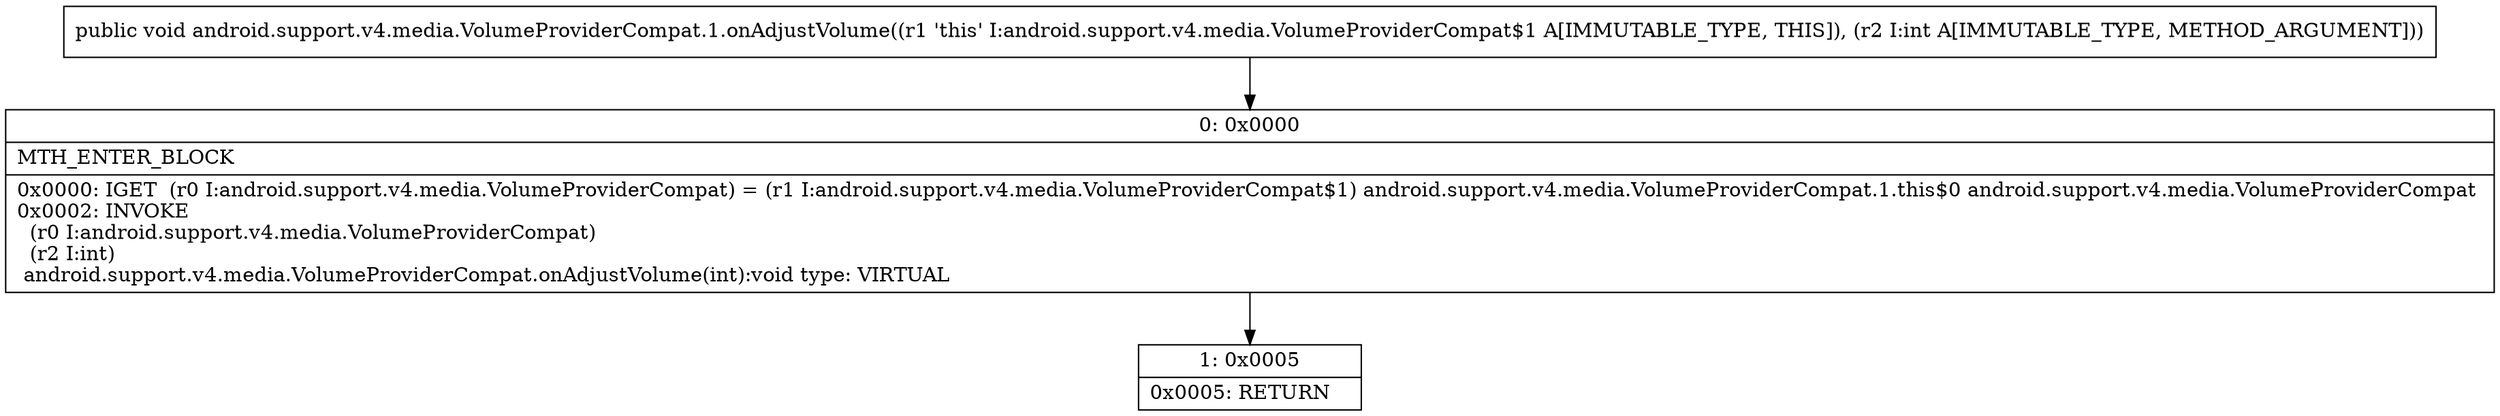 digraph "CFG forandroid.support.v4.media.VolumeProviderCompat.1.onAdjustVolume(I)V" {
Node_0 [shape=record,label="{0\:\ 0x0000|MTH_ENTER_BLOCK\l|0x0000: IGET  (r0 I:android.support.v4.media.VolumeProviderCompat) = (r1 I:android.support.v4.media.VolumeProviderCompat$1) android.support.v4.media.VolumeProviderCompat.1.this$0 android.support.v4.media.VolumeProviderCompat \l0x0002: INVOKE  \l  (r0 I:android.support.v4.media.VolumeProviderCompat)\l  (r2 I:int)\l android.support.v4.media.VolumeProviderCompat.onAdjustVolume(int):void type: VIRTUAL \l}"];
Node_1 [shape=record,label="{1\:\ 0x0005|0x0005: RETURN   \l}"];
MethodNode[shape=record,label="{public void android.support.v4.media.VolumeProviderCompat.1.onAdjustVolume((r1 'this' I:android.support.v4.media.VolumeProviderCompat$1 A[IMMUTABLE_TYPE, THIS]), (r2 I:int A[IMMUTABLE_TYPE, METHOD_ARGUMENT])) }"];
MethodNode -> Node_0;
Node_0 -> Node_1;
}

